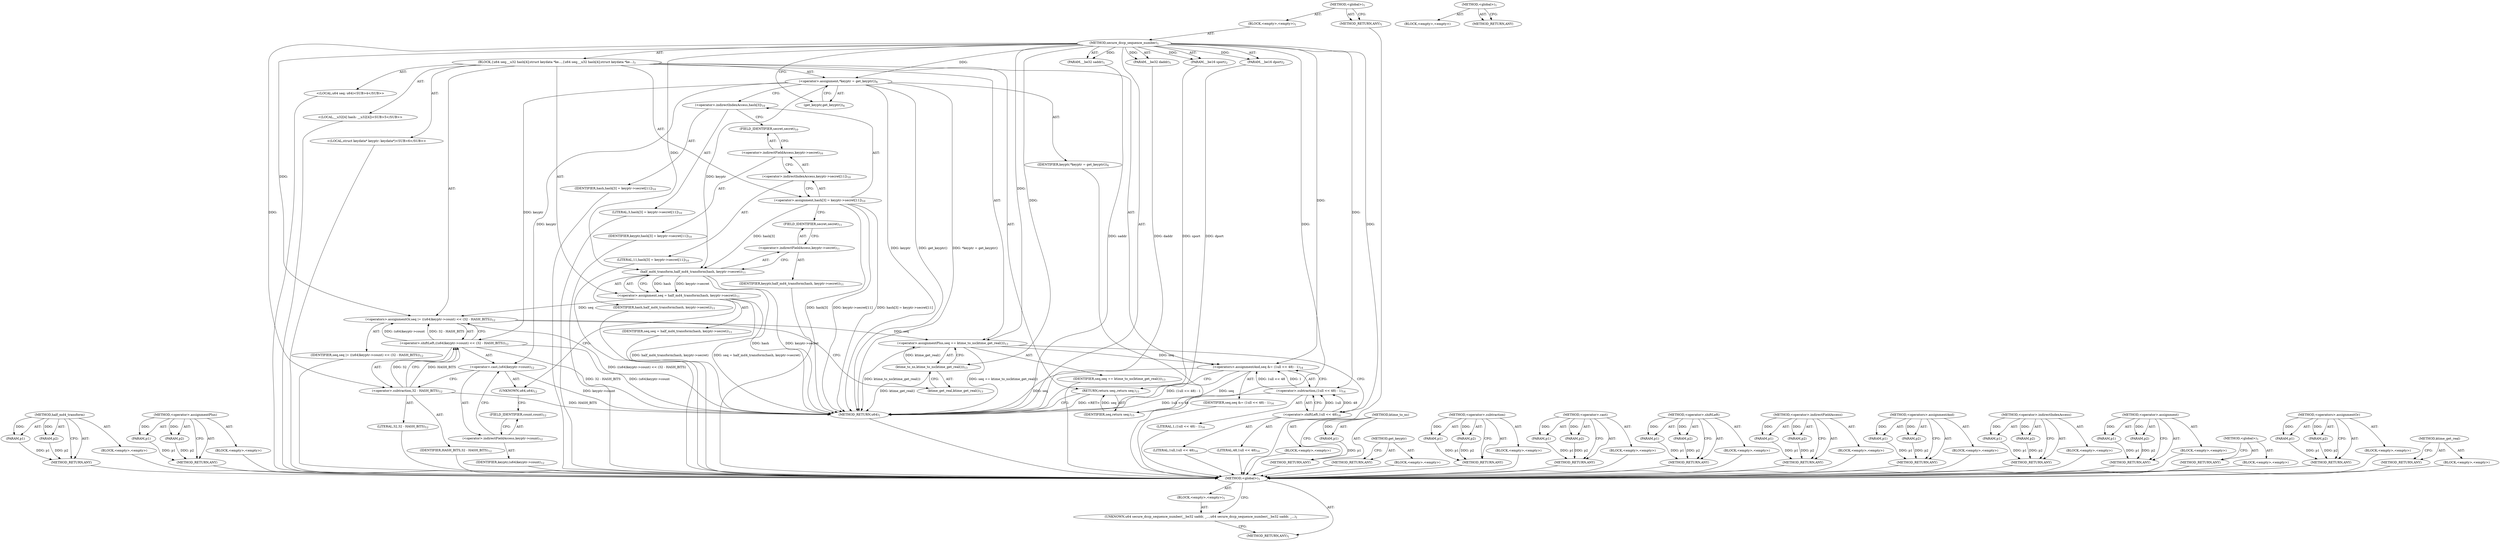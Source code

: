 digraph "&lt;global&gt;" {
vulnerable_107 [label=<(METHOD,half_md4_transform)>];
vulnerable_108 [label=<(PARAM,p1)>];
vulnerable_109 [label=<(PARAM,p2)>];
vulnerable_110 [label=<(BLOCK,&lt;empty&gt;,&lt;empty&gt;)>];
vulnerable_111 [label=<(METHOD_RETURN,ANY)>];
vulnerable_132 [label=<(METHOD,&lt;operator&gt;.assignmentPlus)>];
vulnerable_133 [label=<(PARAM,p1)>];
vulnerable_134 [label=<(PARAM,p2)>];
vulnerable_135 [label=<(BLOCK,&lt;empty&gt;,&lt;empty&gt;)>];
vulnerable_136 [label=<(METHOD_RETURN,ANY)>];
vulnerable_6 [label=<(METHOD,&lt;global&gt;)<SUB>1</SUB>>];
vulnerable_7 [label=<(BLOCK,&lt;empty&gt;,&lt;empty&gt;)<SUB>1</SUB>>];
vulnerable_8 [label=<(METHOD,secure_dccp_sequence_number)<SUB>1</SUB>>];
vulnerable_9 [label=<(PARAM,__be32 saddr)<SUB>1</SUB>>];
vulnerable_10 [label=<(PARAM,__be32 daddr)<SUB>1</SUB>>];
vulnerable_11 [label=<(PARAM,__be16 sport)<SUB>2</SUB>>];
vulnerable_12 [label=<(PARAM,__be16 dport)<SUB>2</SUB>>];
vulnerable_13 [label=<(BLOCK,{
	u64 seq;
	__u32 hash[4];
	struct keydata *ke...,{
	u64 seq;
	__u32 hash[4];
	struct keydata *ke...)<SUB>3</SUB>>];
vulnerable_14 [label="<(LOCAL,u64 seq: u64)<SUB>4</SUB>>"];
vulnerable_15 [label="<(LOCAL,__u32[4] hash: __u32[4])<SUB>5</SUB>>"];
vulnerable_16 [label="<(LOCAL,struct keydata* keyptr: keydata*)<SUB>6</SUB>>"];
vulnerable_17 [label=<(&lt;operator&gt;.assignment,*keyptr = get_keyptr())<SUB>6</SUB>>];
vulnerable_18 [label=<(IDENTIFIER,keyptr,*keyptr = get_keyptr())<SUB>6</SUB>>];
vulnerable_19 [label=<(get_keyptr,get_keyptr())<SUB>6</SUB>>];
vulnerable_20 [label=<(&lt;operator&gt;.assignment,hash[3] = keyptr-&gt;secret[11])<SUB>10</SUB>>];
vulnerable_21 [label=<(&lt;operator&gt;.indirectIndexAccess,hash[3])<SUB>10</SUB>>];
vulnerable_22 [label=<(IDENTIFIER,hash,hash[3] = keyptr-&gt;secret[11])<SUB>10</SUB>>];
vulnerable_23 [label=<(LITERAL,3,hash[3] = keyptr-&gt;secret[11])<SUB>10</SUB>>];
vulnerable_24 [label=<(&lt;operator&gt;.indirectIndexAccess,keyptr-&gt;secret[11])<SUB>10</SUB>>];
vulnerable_25 [label=<(&lt;operator&gt;.indirectFieldAccess,keyptr-&gt;secret)<SUB>10</SUB>>];
vulnerable_26 [label=<(IDENTIFIER,keyptr,hash[3] = keyptr-&gt;secret[11])<SUB>10</SUB>>];
vulnerable_27 [label=<(FIELD_IDENTIFIER,secret,secret)<SUB>10</SUB>>];
vulnerable_28 [label=<(LITERAL,11,hash[3] = keyptr-&gt;secret[11])<SUB>10</SUB>>];
vulnerable_29 [label=<(&lt;operator&gt;.assignment,seq = half_md4_transform(hash, keyptr-&gt;secret))<SUB>11</SUB>>];
vulnerable_30 [label=<(IDENTIFIER,seq,seq = half_md4_transform(hash, keyptr-&gt;secret))<SUB>11</SUB>>];
vulnerable_31 [label=<(half_md4_transform,half_md4_transform(hash, keyptr-&gt;secret))<SUB>11</SUB>>];
vulnerable_32 [label=<(IDENTIFIER,hash,half_md4_transform(hash, keyptr-&gt;secret))<SUB>11</SUB>>];
vulnerable_33 [label=<(&lt;operator&gt;.indirectFieldAccess,keyptr-&gt;secret)<SUB>11</SUB>>];
vulnerable_34 [label=<(IDENTIFIER,keyptr,half_md4_transform(hash, keyptr-&gt;secret))<SUB>11</SUB>>];
vulnerable_35 [label=<(FIELD_IDENTIFIER,secret,secret)<SUB>11</SUB>>];
vulnerable_36 [label=<(&lt;operators&gt;.assignmentOr,seq |= ((u64)keyptr-&gt;count) &lt;&lt; (32 - HASH_BITS))<SUB>12</SUB>>];
vulnerable_37 [label=<(IDENTIFIER,seq,seq |= ((u64)keyptr-&gt;count) &lt;&lt; (32 - HASH_BITS))<SUB>12</SUB>>];
vulnerable_38 [label=<(&lt;operator&gt;.shiftLeft,((u64)keyptr-&gt;count) &lt;&lt; (32 - HASH_BITS))<SUB>12</SUB>>];
vulnerable_39 [label=<(&lt;operator&gt;.cast,(u64)keyptr-&gt;count)<SUB>12</SUB>>];
vulnerable_40 [label=<(UNKNOWN,u64,u64)<SUB>12</SUB>>];
vulnerable_41 [label=<(&lt;operator&gt;.indirectFieldAccess,keyptr-&gt;count)<SUB>12</SUB>>];
vulnerable_42 [label=<(IDENTIFIER,keyptr,(u64)keyptr-&gt;count)<SUB>12</SUB>>];
vulnerable_43 [label=<(FIELD_IDENTIFIER,count,count)<SUB>12</SUB>>];
vulnerable_44 [label=<(&lt;operator&gt;.subtraction,32 - HASH_BITS)<SUB>12</SUB>>];
vulnerable_45 [label=<(LITERAL,32,32 - HASH_BITS)<SUB>12</SUB>>];
vulnerable_46 [label=<(IDENTIFIER,HASH_BITS,32 - HASH_BITS)<SUB>12</SUB>>];
vulnerable_47 [label=<(&lt;operator&gt;.assignmentPlus,seq += ktime_to_ns(ktime_get_real()))<SUB>13</SUB>>];
vulnerable_48 [label=<(IDENTIFIER,seq,seq += ktime_to_ns(ktime_get_real()))<SUB>13</SUB>>];
vulnerable_49 [label=<(ktime_to_ns,ktime_to_ns(ktime_get_real()))<SUB>13</SUB>>];
vulnerable_50 [label=<(ktime_get_real,ktime_get_real())<SUB>13</SUB>>];
vulnerable_51 [label=<(&lt;operators&gt;.assignmentAnd,seq &amp;= (1ull &lt;&lt; 48) - 1)<SUB>14</SUB>>];
vulnerable_52 [label=<(IDENTIFIER,seq,seq &amp;= (1ull &lt;&lt; 48) - 1)<SUB>14</SUB>>];
vulnerable_53 [label=<(&lt;operator&gt;.subtraction,(1ull &lt;&lt; 48) - 1)<SUB>14</SUB>>];
vulnerable_54 [label=<(&lt;operator&gt;.shiftLeft,1ull &lt;&lt; 48)<SUB>14</SUB>>];
vulnerable_55 [label=<(LITERAL,1ull,1ull &lt;&lt; 48)<SUB>14</SUB>>];
vulnerable_56 [label=<(LITERAL,48,1ull &lt;&lt; 48)<SUB>14</SUB>>];
vulnerable_57 [label=<(LITERAL,1,(1ull &lt;&lt; 48) - 1)<SUB>14</SUB>>];
vulnerable_58 [label=<(RETURN,return seq;,return seq;)<SUB>15</SUB>>];
vulnerable_59 [label=<(IDENTIFIER,seq,return seq;)<SUB>15</SUB>>];
vulnerable_60 [label=<(METHOD_RETURN,u64)<SUB>1</SUB>>];
vulnerable_62 [label=<(METHOD_RETURN,ANY)<SUB>1</SUB>>];
vulnerable_137 [label=<(METHOD,ktime_to_ns)>];
vulnerable_138 [label=<(PARAM,p1)>];
vulnerable_139 [label=<(BLOCK,&lt;empty&gt;,&lt;empty&gt;)>];
vulnerable_140 [label=<(METHOD_RETURN,ANY)>];
vulnerable_94 [label=<(METHOD,get_keyptr)>];
vulnerable_95 [label=<(BLOCK,&lt;empty&gt;,&lt;empty&gt;)>];
vulnerable_96 [label=<(METHOD_RETURN,ANY)>];
vulnerable_127 [label=<(METHOD,&lt;operator&gt;.subtraction)>];
vulnerable_128 [label=<(PARAM,p1)>];
vulnerable_129 [label=<(PARAM,p2)>];
vulnerable_130 [label=<(BLOCK,&lt;empty&gt;,&lt;empty&gt;)>];
vulnerable_131 [label=<(METHOD_RETURN,ANY)>];
vulnerable_122 [label=<(METHOD,&lt;operator&gt;.cast)>];
vulnerable_123 [label=<(PARAM,p1)>];
vulnerable_124 [label=<(PARAM,p2)>];
vulnerable_125 [label=<(BLOCK,&lt;empty&gt;,&lt;empty&gt;)>];
vulnerable_126 [label=<(METHOD_RETURN,ANY)>];
vulnerable_117 [label=<(METHOD,&lt;operator&gt;.shiftLeft)>];
vulnerable_118 [label=<(PARAM,p1)>];
vulnerable_119 [label=<(PARAM,p2)>];
vulnerable_120 [label=<(BLOCK,&lt;empty&gt;,&lt;empty&gt;)>];
vulnerable_121 [label=<(METHOD_RETURN,ANY)>];
vulnerable_102 [label=<(METHOD,&lt;operator&gt;.indirectFieldAccess)>];
vulnerable_103 [label=<(PARAM,p1)>];
vulnerable_104 [label=<(PARAM,p2)>];
vulnerable_105 [label=<(BLOCK,&lt;empty&gt;,&lt;empty&gt;)>];
vulnerable_106 [label=<(METHOD_RETURN,ANY)>];
vulnerable_144 [label=<(METHOD,&lt;operators&gt;.assignmentAnd)>];
vulnerable_145 [label=<(PARAM,p1)>];
vulnerable_146 [label=<(PARAM,p2)>];
vulnerable_147 [label=<(BLOCK,&lt;empty&gt;,&lt;empty&gt;)>];
vulnerable_148 [label=<(METHOD_RETURN,ANY)>];
vulnerable_97 [label=<(METHOD,&lt;operator&gt;.indirectIndexAccess)>];
vulnerable_98 [label=<(PARAM,p1)>];
vulnerable_99 [label=<(PARAM,p2)>];
vulnerable_100 [label=<(BLOCK,&lt;empty&gt;,&lt;empty&gt;)>];
vulnerable_101 [label=<(METHOD_RETURN,ANY)>];
vulnerable_89 [label=<(METHOD,&lt;operator&gt;.assignment)>];
vulnerable_90 [label=<(PARAM,p1)>];
vulnerable_91 [label=<(PARAM,p2)>];
vulnerable_92 [label=<(BLOCK,&lt;empty&gt;,&lt;empty&gt;)>];
vulnerable_93 [label=<(METHOD_RETURN,ANY)>];
vulnerable_83 [label=<(METHOD,&lt;global&gt;)<SUB>1</SUB>>];
vulnerable_84 [label=<(BLOCK,&lt;empty&gt;,&lt;empty&gt;)>];
vulnerable_85 [label=<(METHOD_RETURN,ANY)>];
vulnerable_112 [label=<(METHOD,&lt;operators&gt;.assignmentOr)>];
vulnerable_113 [label=<(PARAM,p1)>];
vulnerable_114 [label=<(PARAM,p2)>];
vulnerable_115 [label=<(BLOCK,&lt;empty&gt;,&lt;empty&gt;)>];
vulnerable_116 [label=<(METHOD_RETURN,ANY)>];
vulnerable_141 [label=<(METHOD,ktime_get_real)>];
vulnerable_142 [label=<(BLOCK,&lt;empty&gt;,&lt;empty&gt;)>];
vulnerable_143 [label=<(METHOD_RETURN,ANY)>];
fixed_6 [label=<(METHOD,&lt;global&gt;)<SUB>1</SUB>>];
fixed_7 [label=<(BLOCK,&lt;empty&gt;,&lt;empty&gt;)<SUB>1</SUB>>];
fixed_8 [label=<(UNKNOWN,u64 secure_dccp_sequence_number(__be32 saddr, _...,u64 secure_dccp_sequence_number(__be32 saddr, _...)<SUB>1</SUB>>];
fixed_9 [label=<(METHOD_RETURN,ANY)<SUB>1</SUB>>];
fixed_14 [label=<(METHOD,&lt;global&gt;)<SUB>1</SUB>>];
fixed_15 [label=<(BLOCK,&lt;empty&gt;,&lt;empty&gt;)>];
fixed_16 [label=<(METHOD_RETURN,ANY)>];
vulnerable_107 -> vulnerable_108  [key=0, label="AST: "];
vulnerable_107 -> vulnerable_108  [key=1, label="DDG: "];
vulnerable_107 -> vulnerable_110  [key=0, label="AST: "];
vulnerable_107 -> vulnerable_109  [key=0, label="AST: "];
vulnerable_107 -> vulnerable_109  [key=1, label="DDG: "];
vulnerable_107 -> vulnerable_111  [key=0, label="AST: "];
vulnerable_107 -> vulnerable_111  [key=1, label="CFG: "];
vulnerable_108 -> vulnerable_111  [key=0, label="DDG: p1"];
vulnerable_109 -> vulnerable_111  [key=0, label="DDG: p2"];
vulnerable_110 -> fixed_6  [key=0];
vulnerable_111 -> fixed_6  [key=0];
vulnerable_132 -> vulnerable_133  [key=0, label="AST: "];
vulnerable_132 -> vulnerable_133  [key=1, label="DDG: "];
vulnerable_132 -> vulnerable_135  [key=0, label="AST: "];
vulnerable_132 -> vulnerable_134  [key=0, label="AST: "];
vulnerable_132 -> vulnerable_134  [key=1, label="DDG: "];
vulnerable_132 -> vulnerable_136  [key=0, label="AST: "];
vulnerable_132 -> vulnerable_136  [key=1, label="CFG: "];
vulnerable_133 -> vulnerable_136  [key=0, label="DDG: p1"];
vulnerable_134 -> vulnerable_136  [key=0, label="DDG: p2"];
vulnerable_135 -> fixed_6  [key=0];
vulnerable_136 -> fixed_6  [key=0];
vulnerable_6 -> vulnerable_7  [key=0, label="AST: "];
vulnerable_6 -> vulnerable_62  [key=0, label="AST: "];
vulnerable_6 -> vulnerable_62  [key=1, label="CFG: "];
vulnerable_7 -> vulnerable_8  [key=0, label="AST: "];
vulnerable_8 -> vulnerable_9  [key=0, label="AST: "];
vulnerable_8 -> vulnerable_9  [key=1, label="DDG: "];
vulnerable_8 -> vulnerable_10  [key=0, label="AST: "];
vulnerable_8 -> vulnerable_10  [key=1, label="DDG: "];
vulnerable_8 -> vulnerable_11  [key=0, label="AST: "];
vulnerable_8 -> vulnerable_11  [key=1, label="DDG: "];
vulnerable_8 -> vulnerable_12  [key=0, label="AST: "];
vulnerable_8 -> vulnerable_12  [key=1, label="DDG: "];
vulnerable_8 -> vulnerable_13  [key=0, label="AST: "];
vulnerable_8 -> vulnerable_60  [key=0, label="AST: "];
vulnerable_8 -> vulnerable_19  [key=0, label="CFG: "];
vulnerable_8 -> vulnerable_17  [key=0, label="DDG: "];
vulnerable_8 -> vulnerable_36  [key=0, label="DDG: "];
vulnerable_8 -> vulnerable_47  [key=0, label="DDG: "];
vulnerable_8 -> vulnerable_51  [key=0, label="DDG: "];
vulnerable_8 -> vulnerable_59  [key=0, label="DDG: "];
vulnerable_8 -> vulnerable_31  [key=0, label="DDG: "];
vulnerable_8 -> vulnerable_49  [key=0, label="DDG: "];
vulnerable_8 -> vulnerable_53  [key=0, label="DDG: "];
vulnerable_8 -> vulnerable_44  [key=0, label="DDG: "];
vulnerable_8 -> vulnerable_54  [key=0, label="DDG: "];
vulnerable_9 -> vulnerable_60  [key=0, label="DDG: saddr"];
vulnerable_10 -> vulnerable_60  [key=0, label="DDG: daddr"];
vulnerable_11 -> vulnerable_60  [key=0, label="DDG: sport"];
vulnerable_12 -> vulnerable_60  [key=0, label="DDG: dport"];
vulnerable_13 -> vulnerable_14  [key=0, label="AST: "];
vulnerable_13 -> vulnerable_15  [key=0, label="AST: "];
vulnerable_13 -> vulnerable_16  [key=0, label="AST: "];
vulnerable_13 -> vulnerable_17  [key=0, label="AST: "];
vulnerable_13 -> vulnerable_20  [key=0, label="AST: "];
vulnerable_13 -> vulnerable_29  [key=0, label="AST: "];
vulnerable_13 -> vulnerable_36  [key=0, label="AST: "];
vulnerable_13 -> vulnerable_47  [key=0, label="AST: "];
vulnerable_13 -> vulnerable_51  [key=0, label="AST: "];
vulnerable_13 -> vulnerable_58  [key=0, label="AST: "];
vulnerable_14 -> fixed_6  [key=0];
vulnerable_15 -> fixed_6  [key=0];
vulnerable_16 -> fixed_6  [key=0];
vulnerable_17 -> vulnerable_18  [key=0, label="AST: "];
vulnerable_17 -> vulnerable_19  [key=0, label="AST: "];
vulnerable_17 -> vulnerable_21  [key=0, label="CFG: "];
vulnerable_17 -> vulnerable_60  [key=0, label="DDG: keyptr"];
vulnerable_17 -> vulnerable_60  [key=1, label="DDG: get_keyptr()"];
vulnerable_17 -> vulnerable_60  [key=2, label="DDG: *keyptr = get_keyptr()"];
vulnerable_17 -> vulnerable_31  [key=0, label="DDG: keyptr"];
vulnerable_17 -> vulnerable_38  [key=0, label="DDG: keyptr"];
vulnerable_17 -> vulnerable_39  [key=0, label="DDG: keyptr"];
vulnerable_18 -> fixed_6  [key=0];
vulnerable_19 -> vulnerable_17  [key=0, label="CFG: "];
vulnerable_20 -> vulnerable_21  [key=0, label="AST: "];
vulnerable_20 -> vulnerable_24  [key=0, label="AST: "];
vulnerable_20 -> vulnerable_35  [key=0, label="CFG: "];
vulnerable_20 -> vulnerable_60  [key=0, label="DDG: hash[3]"];
vulnerable_20 -> vulnerable_60  [key=1, label="DDG: keyptr-&gt;secret[11]"];
vulnerable_20 -> vulnerable_60  [key=2, label="DDG: hash[3] = keyptr-&gt;secret[11]"];
vulnerable_20 -> vulnerable_31  [key=0, label="DDG: hash[3]"];
vulnerable_21 -> vulnerable_22  [key=0, label="AST: "];
vulnerable_21 -> vulnerable_23  [key=0, label="AST: "];
vulnerable_21 -> vulnerable_27  [key=0, label="CFG: "];
vulnerable_22 -> fixed_6  [key=0];
vulnerable_23 -> fixed_6  [key=0];
vulnerable_24 -> vulnerable_25  [key=0, label="AST: "];
vulnerable_24 -> vulnerable_28  [key=0, label="AST: "];
vulnerable_24 -> vulnerable_20  [key=0, label="CFG: "];
vulnerable_25 -> vulnerable_26  [key=0, label="AST: "];
vulnerable_25 -> vulnerable_27  [key=0, label="AST: "];
vulnerable_25 -> vulnerable_24  [key=0, label="CFG: "];
vulnerable_26 -> fixed_6  [key=0];
vulnerable_27 -> vulnerable_25  [key=0, label="CFG: "];
vulnerable_28 -> fixed_6  [key=0];
vulnerable_29 -> vulnerable_30  [key=0, label="AST: "];
vulnerable_29 -> vulnerable_31  [key=0, label="AST: "];
vulnerable_29 -> vulnerable_40  [key=0, label="CFG: "];
vulnerable_29 -> vulnerable_60  [key=0, label="DDG: half_md4_transform(hash, keyptr-&gt;secret)"];
vulnerable_29 -> vulnerable_60  [key=1, label="DDG: seq = half_md4_transform(hash, keyptr-&gt;secret)"];
vulnerable_29 -> vulnerable_36  [key=0, label="DDG: seq"];
vulnerable_30 -> fixed_6  [key=0];
vulnerable_31 -> vulnerable_32  [key=0, label="AST: "];
vulnerable_31 -> vulnerable_33  [key=0, label="AST: "];
vulnerable_31 -> vulnerable_29  [key=0, label="CFG: "];
vulnerable_31 -> vulnerable_29  [key=1, label="DDG: hash"];
vulnerable_31 -> vulnerable_29  [key=2, label="DDG: keyptr-&gt;secret"];
vulnerable_31 -> vulnerable_60  [key=0, label="DDG: hash"];
vulnerable_31 -> vulnerable_60  [key=1, label="DDG: keyptr-&gt;secret"];
vulnerable_32 -> fixed_6  [key=0];
vulnerable_33 -> vulnerable_34  [key=0, label="AST: "];
vulnerable_33 -> vulnerable_35  [key=0, label="AST: "];
vulnerable_33 -> vulnerable_31  [key=0, label="CFG: "];
vulnerable_34 -> fixed_6  [key=0];
vulnerable_35 -> vulnerable_33  [key=0, label="CFG: "];
vulnerable_36 -> vulnerable_37  [key=0, label="AST: "];
vulnerable_36 -> vulnerable_38  [key=0, label="AST: "];
vulnerable_36 -> vulnerable_50  [key=0, label="CFG: "];
vulnerable_36 -> vulnerable_60  [key=0, label="DDG: ((u64)keyptr-&gt;count) &lt;&lt; (32 - HASH_BITS)"];
vulnerable_36 -> vulnerable_47  [key=0, label="DDG: seq"];
vulnerable_37 -> fixed_6  [key=0];
vulnerable_38 -> vulnerable_39  [key=0, label="AST: "];
vulnerable_38 -> vulnerable_44  [key=0, label="AST: "];
vulnerable_38 -> vulnerable_36  [key=0, label="CFG: "];
vulnerable_38 -> vulnerable_36  [key=1, label="DDG: (u64)keyptr-&gt;count"];
vulnerable_38 -> vulnerable_36  [key=2, label="DDG: 32 - HASH_BITS"];
vulnerable_38 -> vulnerable_60  [key=0, label="DDG: (u64)keyptr-&gt;count"];
vulnerable_38 -> vulnerable_60  [key=1, label="DDG: 32 - HASH_BITS"];
vulnerable_39 -> vulnerable_40  [key=0, label="AST: "];
vulnerable_39 -> vulnerable_41  [key=0, label="AST: "];
vulnerable_39 -> vulnerable_44  [key=0, label="CFG: "];
vulnerable_39 -> vulnerable_60  [key=0, label="DDG: keyptr-&gt;count"];
vulnerable_40 -> vulnerable_43  [key=0, label="CFG: "];
vulnerable_41 -> vulnerable_42  [key=0, label="AST: "];
vulnerable_41 -> vulnerable_43  [key=0, label="AST: "];
vulnerable_41 -> vulnerable_39  [key=0, label="CFG: "];
vulnerable_42 -> fixed_6  [key=0];
vulnerable_43 -> vulnerable_41  [key=0, label="CFG: "];
vulnerable_44 -> vulnerable_45  [key=0, label="AST: "];
vulnerable_44 -> vulnerable_46  [key=0, label="AST: "];
vulnerable_44 -> vulnerable_38  [key=0, label="CFG: "];
vulnerable_44 -> vulnerable_38  [key=1, label="DDG: 32"];
vulnerable_44 -> vulnerable_38  [key=2, label="DDG: HASH_BITS"];
vulnerable_44 -> vulnerable_60  [key=0, label="DDG: HASH_BITS"];
vulnerable_45 -> fixed_6  [key=0];
vulnerable_46 -> fixed_6  [key=0];
vulnerable_47 -> vulnerable_48  [key=0, label="AST: "];
vulnerable_47 -> vulnerable_49  [key=0, label="AST: "];
vulnerable_47 -> vulnerable_54  [key=0, label="CFG: "];
vulnerable_47 -> vulnerable_60  [key=0, label="DDG: ktime_to_ns(ktime_get_real())"];
vulnerable_47 -> vulnerable_60  [key=1, label="DDG: seq += ktime_to_ns(ktime_get_real())"];
vulnerable_47 -> vulnerable_51  [key=0, label="DDG: seq"];
vulnerable_48 -> fixed_6  [key=0];
vulnerable_49 -> vulnerable_50  [key=0, label="AST: "];
vulnerable_49 -> vulnerable_47  [key=0, label="CFG: "];
vulnerable_49 -> vulnerable_47  [key=1, label="DDG: ktime_get_real()"];
vulnerable_49 -> vulnerable_60  [key=0, label="DDG: ktime_get_real()"];
vulnerable_50 -> vulnerable_49  [key=0, label="CFG: "];
vulnerable_51 -> vulnerable_52  [key=0, label="AST: "];
vulnerable_51 -> vulnerable_53  [key=0, label="AST: "];
vulnerable_51 -> vulnerable_58  [key=0, label="CFG: "];
vulnerable_51 -> vulnerable_60  [key=0, label="DDG: seq"];
vulnerable_51 -> vulnerable_60  [key=1, label="DDG: (1ull &lt;&lt; 48) - 1"];
vulnerable_51 -> vulnerable_59  [key=0, label="DDG: seq"];
vulnerable_52 -> fixed_6  [key=0];
vulnerable_53 -> vulnerable_54  [key=0, label="AST: "];
vulnerable_53 -> vulnerable_57  [key=0, label="AST: "];
vulnerable_53 -> vulnerable_51  [key=0, label="CFG: "];
vulnerable_53 -> vulnerable_51  [key=1, label="DDG: 1ull &lt;&lt; 48"];
vulnerable_53 -> vulnerable_51  [key=2, label="DDG: 1"];
vulnerable_53 -> vulnerable_60  [key=0, label="DDG: 1ull &lt;&lt; 48"];
vulnerable_54 -> vulnerable_55  [key=0, label="AST: "];
vulnerable_54 -> vulnerable_56  [key=0, label="AST: "];
vulnerable_54 -> vulnerable_53  [key=0, label="CFG: "];
vulnerable_54 -> vulnerable_53  [key=1, label="DDG: 1ull"];
vulnerable_54 -> vulnerable_53  [key=2, label="DDG: 48"];
vulnerable_55 -> fixed_6  [key=0];
vulnerable_56 -> fixed_6  [key=0];
vulnerable_57 -> fixed_6  [key=0];
vulnerable_58 -> vulnerable_59  [key=0, label="AST: "];
vulnerable_58 -> vulnerable_60  [key=0, label="CFG: "];
vulnerable_58 -> vulnerable_60  [key=1, label="DDG: &lt;RET&gt;"];
vulnerable_59 -> vulnerable_58  [key=0, label="DDG: seq"];
vulnerable_60 -> fixed_6  [key=0];
vulnerable_62 -> fixed_6  [key=0];
vulnerable_137 -> vulnerable_138  [key=0, label="AST: "];
vulnerable_137 -> vulnerable_138  [key=1, label="DDG: "];
vulnerable_137 -> vulnerable_139  [key=0, label="AST: "];
vulnerable_137 -> vulnerable_140  [key=0, label="AST: "];
vulnerable_137 -> vulnerable_140  [key=1, label="CFG: "];
vulnerable_138 -> vulnerable_140  [key=0, label="DDG: p1"];
vulnerable_139 -> fixed_6  [key=0];
vulnerable_140 -> fixed_6  [key=0];
vulnerable_94 -> vulnerable_95  [key=0, label="AST: "];
vulnerable_94 -> vulnerable_96  [key=0, label="AST: "];
vulnerable_94 -> vulnerable_96  [key=1, label="CFG: "];
vulnerable_95 -> fixed_6  [key=0];
vulnerable_96 -> fixed_6  [key=0];
vulnerable_127 -> vulnerable_128  [key=0, label="AST: "];
vulnerable_127 -> vulnerable_128  [key=1, label="DDG: "];
vulnerable_127 -> vulnerable_130  [key=0, label="AST: "];
vulnerable_127 -> vulnerable_129  [key=0, label="AST: "];
vulnerable_127 -> vulnerable_129  [key=1, label="DDG: "];
vulnerable_127 -> vulnerable_131  [key=0, label="AST: "];
vulnerable_127 -> vulnerable_131  [key=1, label="CFG: "];
vulnerable_128 -> vulnerable_131  [key=0, label="DDG: p1"];
vulnerable_129 -> vulnerable_131  [key=0, label="DDG: p2"];
vulnerable_130 -> fixed_6  [key=0];
vulnerable_131 -> fixed_6  [key=0];
vulnerable_122 -> vulnerable_123  [key=0, label="AST: "];
vulnerable_122 -> vulnerable_123  [key=1, label="DDG: "];
vulnerable_122 -> vulnerable_125  [key=0, label="AST: "];
vulnerable_122 -> vulnerable_124  [key=0, label="AST: "];
vulnerable_122 -> vulnerable_124  [key=1, label="DDG: "];
vulnerable_122 -> vulnerable_126  [key=0, label="AST: "];
vulnerable_122 -> vulnerable_126  [key=1, label="CFG: "];
vulnerable_123 -> vulnerable_126  [key=0, label="DDG: p1"];
vulnerable_124 -> vulnerable_126  [key=0, label="DDG: p2"];
vulnerable_125 -> fixed_6  [key=0];
vulnerable_126 -> fixed_6  [key=0];
vulnerable_117 -> vulnerable_118  [key=0, label="AST: "];
vulnerable_117 -> vulnerable_118  [key=1, label="DDG: "];
vulnerable_117 -> vulnerable_120  [key=0, label="AST: "];
vulnerable_117 -> vulnerable_119  [key=0, label="AST: "];
vulnerable_117 -> vulnerable_119  [key=1, label="DDG: "];
vulnerable_117 -> vulnerable_121  [key=0, label="AST: "];
vulnerable_117 -> vulnerable_121  [key=1, label="CFG: "];
vulnerable_118 -> vulnerable_121  [key=0, label="DDG: p1"];
vulnerable_119 -> vulnerable_121  [key=0, label="DDG: p2"];
vulnerable_120 -> fixed_6  [key=0];
vulnerable_121 -> fixed_6  [key=0];
vulnerable_102 -> vulnerable_103  [key=0, label="AST: "];
vulnerable_102 -> vulnerable_103  [key=1, label="DDG: "];
vulnerable_102 -> vulnerable_105  [key=0, label="AST: "];
vulnerable_102 -> vulnerable_104  [key=0, label="AST: "];
vulnerable_102 -> vulnerable_104  [key=1, label="DDG: "];
vulnerable_102 -> vulnerable_106  [key=0, label="AST: "];
vulnerable_102 -> vulnerable_106  [key=1, label="CFG: "];
vulnerable_103 -> vulnerable_106  [key=0, label="DDG: p1"];
vulnerable_104 -> vulnerable_106  [key=0, label="DDG: p2"];
vulnerable_105 -> fixed_6  [key=0];
vulnerable_106 -> fixed_6  [key=0];
vulnerable_144 -> vulnerable_145  [key=0, label="AST: "];
vulnerable_144 -> vulnerable_145  [key=1, label="DDG: "];
vulnerable_144 -> vulnerable_147  [key=0, label="AST: "];
vulnerable_144 -> vulnerable_146  [key=0, label="AST: "];
vulnerable_144 -> vulnerable_146  [key=1, label="DDG: "];
vulnerable_144 -> vulnerable_148  [key=0, label="AST: "];
vulnerable_144 -> vulnerable_148  [key=1, label="CFG: "];
vulnerable_145 -> vulnerable_148  [key=0, label="DDG: p1"];
vulnerable_146 -> vulnerable_148  [key=0, label="DDG: p2"];
vulnerable_147 -> fixed_6  [key=0];
vulnerable_148 -> fixed_6  [key=0];
vulnerable_97 -> vulnerable_98  [key=0, label="AST: "];
vulnerable_97 -> vulnerable_98  [key=1, label="DDG: "];
vulnerable_97 -> vulnerable_100  [key=0, label="AST: "];
vulnerable_97 -> vulnerable_99  [key=0, label="AST: "];
vulnerable_97 -> vulnerable_99  [key=1, label="DDG: "];
vulnerable_97 -> vulnerable_101  [key=0, label="AST: "];
vulnerable_97 -> vulnerable_101  [key=1, label="CFG: "];
vulnerable_98 -> vulnerable_101  [key=0, label="DDG: p1"];
vulnerable_99 -> vulnerable_101  [key=0, label="DDG: p2"];
vulnerable_100 -> fixed_6  [key=0];
vulnerable_101 -> fixed_6  [key=0];
vulnerable_89 -> vulnerable_90  [key=0, label="AST: "];
vulnerable_89 -> vulnerable_90  [key=1, label="DDG: "];
vulnerable_89 -> vulnerable_92  [key=0, label="AST: "];
vulnerable_89 -> vulnerable_91  [key=0, label="AST: "];
vulnerable_89 -> vulnerable_91  [key=1, label="DDG: "];
vulnerable_89 -> vulnerable_93  [key=0, label="AST: "];
vulnerable_89 -> vulnerable_93  [key=1, label="CFG: "];
vulnerable_90 -> vulnerable_93  [key=0, label="DDG: p1"];
vulnerable_91 -> vulnerable_93  [key=0, label="DDG: p2"];
vulnerable_92 -> fixed_6  [key=0];
vulnerable_93 -> fixed_6  [key=0];
vulnerable_83 -> vulnerable_84  [key=0, label="AST: "];
vulnerable_83 -> vulnerable_85  [key=0, label="AST: "];
vulnerable_83 -> vulnerable_85  [key=1, label="CFG: "];
vulnerable_84 -> fixed_6  [key=0];
vulnerable_85 -> fixed_6  [key=0];
vulnerable_112 -> vulnerable_113  [key=0, label="AST: "];
vulnerable_112 -> vulnerable_113  [key=1, label="DDG: "];
vulnerable_112 -> vulnerable_115  [key=0, label="AST: "];
vulnerable_112 -> vulnerable_114  [key=0, label="AST: "];
vulnerable_112 -> vulnerable_114  [key=1, label="DDG: "];
vulnerable_112 -> vulnerable_116  [key=0, label="AST: "];
vulnerable_112 -> vulnerable_116  [key=1, label="CFG: "];
vulnerable_113 -> vulnerable_116  [key=0, label="DDG: p1"];
vulnerable_114 -> vulnerable_116  [key=0, label="DDG: p2"];
vulnerable_115 -> fixed_6  [key=0];
vulnerable_116 -> fixed_6  [key=0];
vulnerable_141 -> vulnerable_142  [key=0, label="AST: "];
vulnerable_141 -> vulnerable_143  [key=0, label="AST: "];
vulnerable_141 -> vulnerable_143  [key=1, label="CFG: "];
vulnerable_142 -> fixed_6  [key=0];
vulnerable_143 -> fixed_6  [key=0];
fixed_6 -> fixed_7  [key=0, label="AST: "];
fixed_6 -> fixed_9  [key=0, label="AST: "];
fixed_6 -> fixed_8  [key=0, label="CFG: "];
fixed_7 -> fixed_8  [key=0, label="AST: "];
fixed_8 -> fixed_9  [key=0, label="CFG: "];
fixed_14 -> fixed_15  [key=0, label="AST: "];
fixed_14 -> fixed_16  [key=0, label="AST: "];
fixed_14 -> fixed_16  [key=1, label="CFG: "];
}
